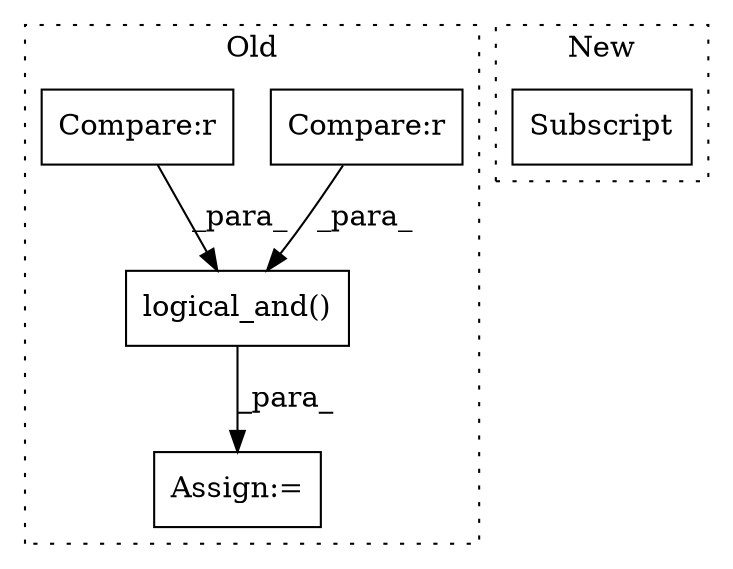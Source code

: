 digraph G {
subgraph cluster0 {
1 [label="logical_and()" a="75" s="7997,8074" l="18,1" shape="box"];
3 [label="Compare:r" a="40" s="8029" l="45" shape="box"];
4 [label="Compare:r" a="40" s="8015" l="12" shape="box"];
5 [label="Assign:=" a="68" s="7994" l="3" shape="box"];
label = "Old";
style="dotted";
}
subgraph cluster1 {
2 [label="Subscript" a="63" s="8831,0" l="29,0" shape="box"];
label = "New";
style="dotted";
}
1 -> 5 [label="_para_"];
3 -> 1 [label="_para_"];
4 -> 1 [label="_para_"];
}